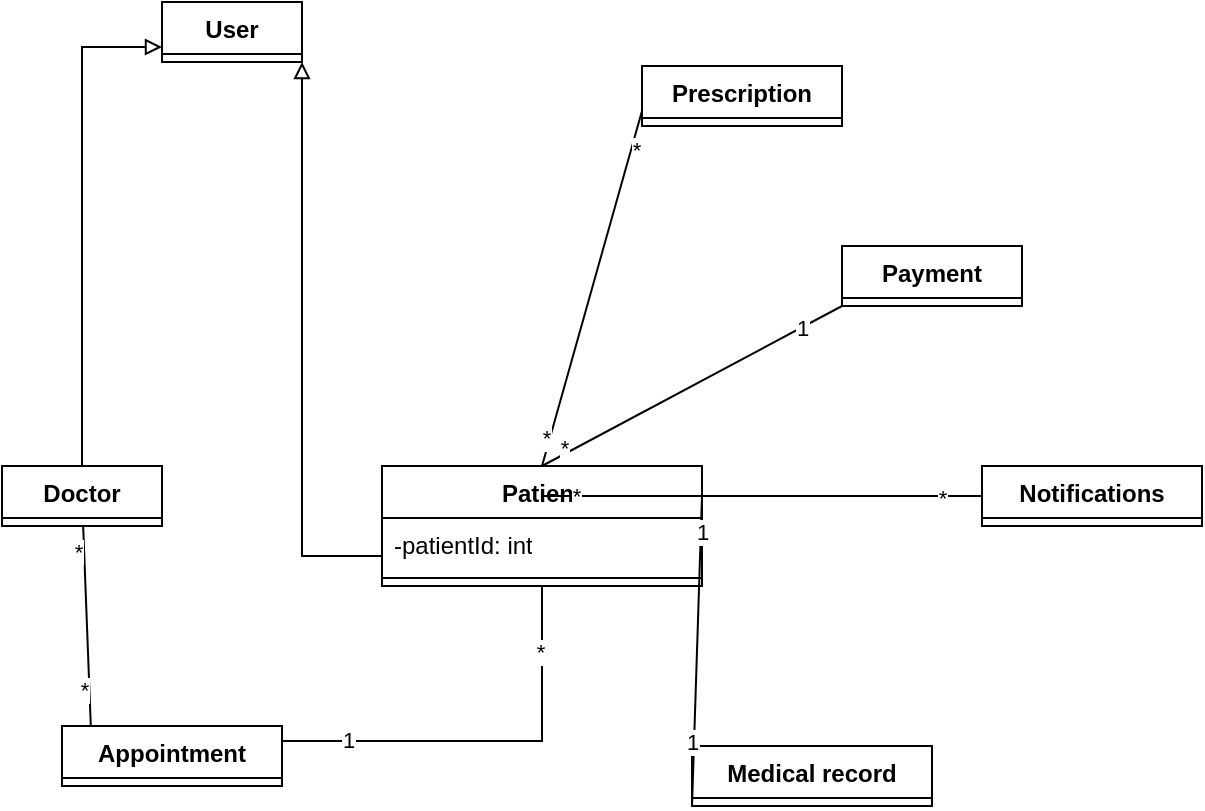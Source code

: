 <mxfile>
    <diagram name="Page-1" id="dSKmL4oUxCnzYx8rvPA9">
        <mxGraphModel dx="413" dy="1646" grid="1" gridSize="10" guides="1" tooltips="1" connect="1" arrows="1" fold="1" page="1" pageScale="1" pageWidth="850" pageHeight="1100" math="0" shadow="0">
            <root>
                <mxCell id="0"/>
                <mxCell id="1" parent="0"/>
                <mxCell id="2bNn71X7VvuAA_RfTQMo-1" value="User" style="swimlane;fontStyle=1;align=center;verticalAlign=top;childLayout=stackLayout;horizontal=1;startSize=26;horizontalStack=0;resizeParent=1;resizeParentMax=0;resizeLast=0;collapsible=1;marginBottom=0;whiteSpace=wrap;html=1;" parent="1" vertex="1" collapsed="1">
                    <mxGeometry x="100" y="-12" width="70" height="30" as="geometry">
                        <mxRectangle x="100" y="-12" width="280" height="372" as="alternateBounds"/>
                    </mxGeometry>
                </mxCell>
                <mxCell id="2bNn71X7VvuAA_RfTQMo-2" value="-userId: int" style="text;strokeColor=none;fillColor=none;align=left;verticalAlign=top;spacingLeft=4;spacingRight=4;overflow=hidden;rotatable=0;points=[[0,0.5],[1,0.5]];portConstraint=eastwest;whiteSpace=wrap;html=1;" parent="2bNn71X7VvuAA_RfTQMo-1" vertex="1">
                    <mxGeometry y="26" width="280" height="26" as="geometry"/>
                </mxCell>
                <mxCell id="2bNn71X7VvuAA_RfTQMo-5" value="-name: string" style="text;strokeColor=none;fillColor=none;align=left;verticalAlign=top;spacingLeft=4;spacingRight=4;overflow=hidden;rotatable=0;points=[[0,0.5],[1,0.5]];portConstraint=eastwest;whiteSpace=wrap;html=1;" parent="2bNn71X7VvuAA_RfTQMo-1" vertex="1">
                    <mxGeometry y="52" width="280" height="26" as="geometry"/>
                </mxCell>
                <mxCell id="2bNn71X7VvuAA_RfTQMo-6" value="-email: string" style="text;strokeColor=none;fillColor=none;align=left;verticalAlign=top;spacingLeft=4;spacingRight=4;overflow=hidden;rotatable=0;points=[[0,0.5],[1,0.5]];portConstraint=eastwest;whiteSpace=wrap;html=1;" parent="2bNn71X7VvuAA_RfTQMo-1" vertex="1">
                    <mxGeometry y="78" width="280" height="26" as="geometry"/>
                </mxCell>
                <mxCell id="2bNn71X7VvuAA_RfTQMo-7" value="-password: string" style="text;strokeColor=none;fillColor=none;align=left;verticalAlign=top;spacingLeft=4;spacingRight=4;overflow=hidden;rotatable=0;points=[[0,0.5],[1,0.5]];portConstraint=eastwest;whiteSpace=wrap;html=1;" parent="2bNn71X7VvuAA_RfTQMo-1" vertex="1">
                    <mxGeometry y="104" width="280" height="26" as="geometry"/>
                </mxCell>
                <mxCell id="2bNn71X7VvuAA_RfTQMo-9" value="-status: string" style="text;strokeColor=none;fillColor=none;align=left;verticalAlign=top;spacingLeft=4;spacingRight=4;overflow=hidden;rotatable=0;points=[[0,0.5],[1,0.5]];portConstraint=eastwest;whiteSpace=wrap;html=1;" parent="2bNn71X7VvuAA_RfTQMo-1" vertex="1">
                    <mxGeometry y="130" width="280" height="26" as="geometry"/>
                </mxCell>
                <mxCell id="2bNn71X7VvuAA_RfTQMo-11" value="-lastLogin: date" style="text;strokeColor=none;fillColor=none;align=left;verticalAlign=top;spacingLeft=4;spacingRight=4;overflow=hidden;rotatable=0;points=[[0,0.5],[1,0.5]];portConstraint=eastwest;whiteSpace=wrap;html=1;" parent="2bNn71X7VvuAA_RfTQMo-1" vertex="1">
                    <mxGeometry y="156" width="280" height="26" as="geometry"/>
                </mxCell>
                <mxCell id="2bNn71X7VvuAA_RfTQMo-8" value="-role: string" style="text;strokeColor=none;fillColor=none;align=left;verticalAlign=top;spacingLeft=4;spacingRight=4;overflow=hidden;rotatable=0;points=[[0,0.5],[1,0.5]];portConstraint=eastwest;whiteSpace=wrap;html=1;" parent="2bNn71X7VvuAA_RfTQMo-1" vertex="1">
                    <mxGeometry y="182" width="280" height="26" as="geometry"/>
                </mxCell>
                <mxCell id="2bNn71X7VvuAA_RfTQMo-3" value="" style="line;strokeWidth=1;fillColor=none;align=left;verticalAlign=middle;spacingTop=-1;spacingLeft=3;spacingRight=3;rotatable=0;labelPosition=right;points=[];portConstraint=eastwest;strokeColor=inherit;" parent="2bNn71X7VvuAA_RfTQMo-1" vertex="1">
                    <mxGeometry y="208" width="280" height="8" as="geometry"/>
                </mxCell>
                <mxCell id="2bNn71X7VvuAA_RfTQMo-4" value="+createDoctorProfile(): void" style="text;strokeColor=none;fillColor=none;align=left;verticalAlign=top;spacingLeft=4;spacingRight=4;overflow=hidden;rotatable=0;points=[[0,0.5],[1,0.5]];portConstraint=eastwest;whiteSpace=wrap;html=1;" parent="2bNn71X7VvuAA_RfTQMo-1" vertex="1">
                    <mxGeometry y="216" width="280" height="26" as="geometry"/>
                </mxCell>
                <mxCell id="2bNn71X7VvuAA_RfTQMo-12" value="+updateDoctorprofile:void" style="text;strokeColor=none;fillColor=none;align=left;verticalAlign=top;spacingLeft=4;spacingRight=4;overflow=hidden;rotatable=0;points=[[0,0.5],[1,0.5]];portConstraint=eastwest;whiteSpace=wrap;html=1;" parent="2bNn71X7VvuAA_RfTQMo-1" vertex="1">
                    <mxGeometry y="242" width="280" height="26" as="geometry"/>
                </mxCell>
                <mxCell id="2bNn71X7VvuAA_RfTQMo-13" value="+makePrescription():&amp;nbsp; void" style="text;strokeColor=none;fillColor=none;align=left;verticalAlign=top;spacingLeft=4;spacingRight=4;overflow=hidden;rotatable=0;points=[[0,0.5],[1,0.5]];portConstraint=eastwest;whiteSpace=wrap;html=1;" parent="2bNn71X7VvuAA_RfTQMo-1" vertex="1">
                    <mxGeometry y="268" width="280" height="26" as="geometry"/>
                </mxCell>
                <mxCell id="2bNn71X7VvuAA_RfTQMo-14" value="+scheduleAppointment" style="text;strokeColor=none;fillColor=none;align=left;verticalAlign=top;spacingLeft=4;spacingRight=4;overflow=hidden;rotatable=0;points=[[0,0.5],[1,0.5]];portConstraint=eastwest;whiteSpace=wrap;html=1;" parent="2bNn71X7VvuAA_RfTQMo-1" vertex="1">
                    <mxGeometry y="294" width="280" height="26" as="geometry"/>
                </mxCell>
                <mxCell id="2bNn71X7VvuAA_RfTQMo-15" value="+cancelAppointment()" style="text;strokeColor=none;fillColor=none;align=left;verticalAlign=top;spacingLeft=4;spacingRight=4;overflow=hidden;rotatable=0;points=[[0,0.5],[1,0.5]];portConstraint=eastwest;whiteSpace=wrap;html=1;" parent="2bNn71X7VvuAA_RfTQMo-1" vertex="1">
                    <mxGeometry y="320" width="280" height="26" as="geometry"/>
                </mxCell>
                <mxCell id="2bNn71X7VvuAA_RfTQMo-16" value="+makePayment()" style="text;strokeColor=none;fillColor=none;align=left;verticalAlign=top;spacingLeft=4;spacingRight=4;overflow=hidden;rotatable=0;points=[[0,0.5],[1,0.5]];portConstraint=eastwest;whiteSpace=wrap;html=1;" parent="2bNn71X7VvuAA_RfTQMo-1" vertex="1">
                    <mxGeometry y="346" width="280" height="26" as="geometry"/>
                </mxCell>
                <mxCell id="2bNn71X7VvuAA_RfTQMo-17" value="Appointment" style="swimlane;fontStyle=1;align=center;verticalAlign=top;childLayout=stackLayout;horizontal=1;startSize=26;horizontalStack=0;resizeParent=1;resizeParentMax=0;resizeLast=0;collapsible=1;marginBottom=0;whiteSpace=wrap;html=1;" parent="1" collapsed="1" vertex="1">
                    <mxGeometry x="50" y="350" width="110" height="30" as="geometry">
                        <mxRectangle x="50" y="350" width="290" height="242" as="alternateBounds"/>
                    </mxGeometry>
                </mxCell>
                <mxCell id="2bNn71X7VvuAA_RfTQMo-18" value="-appointmentId: int" style="text;strokeColor=none;fillColor=none;align=left;verticalAlign=top;spacingLeft=4;spacingRight=4;overflow=hidden;rotatable=0;points=[[0,0.5],[1,0.5]];portConstraint=eastwest;whiteSpace=wrap;html=1;" parent="2bNn71X7VvuAA_RfTQMo-17" vertex="1">
                    <mxGeometry y="26" width="290" height="26" as="geometry"/>
                </mxCell>
                <mxCell id="2bNn71X7VvuAA_RfTQMo-21" value="-title: string" style="text;strokeColor=none;fillColor=none;align=left;verticalAlign=top;spacingLeft=4;spacingRight=4;overflow=hidden;rotatable=0;points=[[0,0.5],[1,0.5]];portConstraint=eastwest;whiteSpace=wrap;html=1;" parent="2bNn71X7VvuAA_RfTQMo-17" vertex="1">
                    <mxGeometry y="52" width="290" height="26" as="geometry"/>
                </mxCell>
                <mxCell id="2bNn71X7VvuAA_RfTQMo-22" value="-description: string" style="text;strokeColor=none;fillColor=none;align=left;verticalAlign=top;spacingLeft=4;spacingRight=4;overflow=hidden;rotatable=0;points=[[0,0.5],[1,0.5]];portConstraint=eastwest;whiteSpace=wrap;html=1;" parent="2bNn71X7VvuAA_RfTQMo-17" vertex="1">
                    <mxGeometry y="78" width="290" height="26" as="geometry"/>
                </mxCell>
                <mxCell id="2bNn71X7VvuAA_RfTQMo-23" value="-date: Date" style="text;strokeColor=none;fillColor=none;align=left;verticalAlign=top;spacingLeft=4;spacingRight=4;overflow=hidden;rotatable=0;points=[[0,0.5],[1,0.5]];portConstraint=eastwest;whiteSpace=wrap;html=1;" parent="2bNn71X7VvuAA_RfTQMo-17" vertex="1">
                    <mxGeometry y="104" width="290" height="26" as="geometry"/>
                </mxCell>
                <mxCell id="2bNn71X7VvuAA_RfTQMo-24" value="-doctorId: doctorId" style="text;strokeColor=none;fillColor=none;align=left;verticalAlign=top;spacingLeft=4;spacingRight=4;overflow=hidden;rotatable=0;points=[[0,0.5],[1,0.5]];portConstraint=eastwest;whiteSpace=wrap;html=1;" parent="2bNn71X7VvuAA_RfTQMo-17" vertex="1">
                    <mxGeometry y="130" width="290" height="26" as="geometry"/>
                </mxCell>
                <mxCell id="2bNn71X7VvuAA_RfTQMo-34" value="-patientId: doctorId" style="text;strokeColor=none;fillColor=none;align=left;verticalAlign=top;spacingLeft=4;spacingRight=4;overflow=hidden;rotatable=0;points=[[0,0.5],[1,0.5]];portConstraint=eastwest;whiteSpace=wrap;html=1;" parent="2bNn71X7VvuAA_RfTQMo-17" vertex="1">
                    <mxGeometry y="156" width="290" height="26" as="geometry"/>
                </mxCell>
                <mxCell id="2bNn71X7VvuAA_RfTQMo-19" value="" style="line;strokeWidth=1;fillColor=none;align=left;verticalAlign=middle;spacingTop=-1;spacingLeft=3;spacingRight=3;rotatable=0;labelPosition=right;points=[];portConstraint=eastwest;strokeColor=inherit;" parent="2bNn71X7VvuAA_RfTQMo-17" vertex="1">
                    <mxGeometry y="182" width="290" height="8" as="geometry"/>
                </mxCell>
                <mxCell id="2bNn71X7VvuAA_RfTQMo-20" value="+postponeAppointment(appointmentId): void" style="text;strokeColor=none;fillColor=none;align=left;verticalAlign=top;spacingLeft=4;spacingRight=4;overflow=hidden;rotatable=0;points=[[0,0.5],[1,0.5]];portConstraint=eastwest;whiteSpace=wrap;html=1;" parent="2bNn71X7VvuAA_RfTQMo-17" vertex="1">
                    <mxGeometry y="190" width="290" height="26" as="geometry"/>
                </mxCell>
                <mxCell id="2bNn71X7VvuAA_RfTQMo-25" value="+check appointment(appointmentId): void" style="text;strokeColor=none;fillColor=none;align=left;verticalAlign=top;spacingLeft=4;spacingRight=4;overflow=hidden;rotatable=0;points=[[0,0.5],[1,0.5]];portConstraint=eastwest;whiteSpace=wrap;html=1;" parent="2bNn71X7VvuAA_RfTQMo-17" vertex="1">
                    <mxGeometry y="216" width="290" height="26" as="geometry"/>
                </mxCell>
                <mxCell id="2bNn71X7VvuAA_RfTQMo-26" value="Prescription" style="swimlane;fontStyle=1;align=center;verticalAlign=top;childLayout=stackLayout;horizontal=1;startSize=26;horizontalStack=0;resizeParent=1;resizeParentMax=0;resizeLast=0;collapsible=1;marginBottom=0;whiteSpace=wrap;html=1;" parent="1" collapsed="1" vertex="1">
                    <mxGeometry x="340" y="20" width="100" height="30" as="geometry">
                        <mxRectangle x="310" y="40" width="250" height="242" as="alternateBounds"/>
                    </mxGeometry>
                </mxCell>
                <mxCell id="2bNn71X7VvuAA_RfTQMo-27" value="-prescriptionId: int" style="text;strokeColor=none;fillColor=none;align=left;verticalAlign=top;spacingLeft=4;spacingRight=4;overflow=hidden;rotatable=0;points=[[0,0.5],[1,0.5]];portConstraint=eastwest;whiteSpace=wrap;html=1;" parent="2bNn71X7VvuAA_RfTQMo-26" vertex="1">
                    <mxGeometry y="26" width="250" height="26" as="geometry"/>
                </mxCell>
                <mxCell id="2bNn71X7VvuAA_RfTQMo-30" value="-title: string" style="text;strokeColor=none;fillColor=none;align=left;verticalAlign=top;spacingLeft=4;spacingRight=4;overflow=hidden;rotatable=0;points=[[0,0.5],[1,0.5]];portConstraint=eastwest;whiteSpace=wrap;html=1;" parent="2bNn71X7VvuAA_RfTQMo-26" vertex="1">
                    <mxGeometry y="52" width="250" height="26" as="geometry"/>
                </mxCell>
                <mxCell id="2bNn71X7VvuAA_RfTQMo-31" value="-date: Date" style="text;strokeColor=none;fillColor=none;align=left;verticalAlign=top;spacingLeft=4;spacingRight=4;overflow=hidden;rotatable=0;points=[[0,0.5],[1,0.5]];portConstraint=eastwest;whiteSpace=wrap;html=1;" parent="2bNn71X7VvuAA_RfTQMo-26" vertex="1">
                    <mxGeometry y="78" width="250" height="26" as="geometry"/>
                </mxCell>
                <mxCell id="2bNn71X7VvuAA_RfTQMo-32" value="-description: string" style="text;strokeColor=none;fillColor=none;align=left;verticalAlign=top;spacingLeft=4;spacingRight=4;overflow=hidden;rotatable=0;points=[[0,0.5],[1,0.5]];portConstraint=eastwest;whiteSpace=wrap;html=1;" parent="2bNn71X7VvuAA_RfTQMo-26" vertex="1">
                    <mxGeometry y="104" width="250" height="26" as="geometry"/>
                </mxCell>
                <mxCell id="2bNn71X7VvuAA_RfTQMo-33" value="-doctorId: doctorId" style="text;strokeColor=none;fillColor=none;align=left;verticalAlign=top;spacingLeft=4;spacingRight=4;overflow=hidden;rotatable=0;points=[[0,0.5],[1,0.5]];portConstraint=eastwest;whiteSpace=wrap;html=1;" parent="2bNn71X7VvuAA_RfTQMo-26" vertex="1">
                    <mxGeometry y="130" width="250" height="26" as="geometry"/>
                </mxCell>
                <mxCell id="2bNn71X7VvuAA_RfTQMo-35" value="patientId: patientId" style="text;strokeColor=none;fillColor=none;align=left;verticalAlign=top;spacingLeft=4;spacingRight=4;overflow=hidden;rotatable=0;points=[[0,0.5],[1,0.5]];portConstraint=eastwest;whiteSpace=wrap;html=1;" parent="2bNn71X7VvuAA_RfTQMo-26" vertex="1">
                    <mxGeometry y="156" width="250" height="26" as="geometry"/>
                </mxCell>
                <mxCell id="2bNn71X7VvuAA_RfTQMo-28" value="" style="line;strokeWidth=1;fillColor=none;align=left;verticalAlign=middle;spacingTop=-1;spacingLeft=3;spacingRight=3;rotatable=0;labelPosition=right;points=[];portConstraint=eastwest;strokeColor=inherit;" parent="2bNn71X7VvuAA_RfTQMo-26" vertex="1">
                    <mxGeometry y="182" width="250" height="8" as="geometry"/>
                </mxCell>
                <mxCell id="2bNn71X7VvuAA_RfTQMo-36" value="+updatePrescription(prescritionId): void" style="text;strokeColor=none;fillColor=none;align=left;verticalAlign=top;spacingLeft=4;spacingRight=4;overflow=hidden;rotatable=0;points=[[0,0.5],[1,0.5]];portConstraint=eastwest;whiteSpace=wrap;html=1;" parent="2bNn71X7VvuAA_RfTQMo-26" vertex="1">
                    <mxGeometry y="190" width="250" height="26" as="geometry"/>
                </mxCell>
                <mxCell id="2bNn71X7VvuAA_RfTQMo-29" value="+checkPrescription(prescriptionId):void" style="text;strokeColor=none;fillColor=none;align=left;verticalAlign=top;spacingLeft=4;spacingRight=4;overflow=hidden;rotatable=0;points=[[0,0.5],[1,0.5]];portConstraint=eastwest;whiteSpace=wrap;html=1;" parent="2bNn71X7VvuAA_RfTQMo-26" vertex="1">
                    <mxGeometry y="216" width="250" height="26" as="geometry"/>
                </mxCell>
                <mxCell id="2bNn71X7VvuAA_RfTQMo-37" value="Payment" style="swimlane;fontStyle=1;align=center;verticalAlign=top;childLayout=stackLayout;horizontal=1;startSize=26;horizontalStack=0;resizeParent=1;resizeParentMax=0;resizeLast=0;collapsible=1;marginBottom=0;whiteSpace=wrap;html=1;" parent="1" collapsed="1" vertex="1">
                    <mxGeometry x="440" y="110" width="90" height="30" as="geometry">
                        <mxRectangle x="470" y="50" width="230" height="190" as="alternateBounds"/>
                    </mxGeometry>
                </mxCell>
                <mxCell id="2bNn71X7VvuAA_RfTQMo-38" value="-paymentId: int" style="text;strokeColor=none;fillColor=none;align=left;verticalAlign=top;spacingLeft=4;spacingRight=4;overflow=hidden;rotatable=0;points=[[0,0.5],[1,0.5]];portConstraint=eastwest;whiteSpace=wrap;html=1;" parent="2bNn71X7VvuAA_RfTQMo-37" vertex="1">
                    <mxGeometry y="26" width="230" height="26" as="geometry"/>
                </mxCell>
                <mxCell id="2bNn71X7VvuAA_RfTQMo-41" value="-title: string" style="text;strokeColor=none;fillColor=none;align=left;verticalAlign=top;spacingLeft=4;spacingRight=4;overflow=hidden;rotatable=0;points=[[0,0.5],[1,0.5]];portConstraint=eastwest;whiteSpace=wrap;html=1;" parent="2bNn71X7VvuAA_RfTQMo-37" vertex="1">
                    <mxGeometry y="52" width="230" height="26" as="geometry"/>
                </mxCell>
                <mxCell id="2bNn71X7VvuAA_RfTQMo-42" value="-date: Date" style="text;strokeColor=none;fillColor=none;align=left;verticalAlign=top;spacingLeft=4;spacingRight=4;overflow=hidden;rotatable=0;points=[[0,0.5],[1,0.5]];portConstraint=eastwest;whiteSpace=wrap;html=1;" parent="2bNn71X7VvuAA_RfTQMo-37" vertex="1">
                    <mxGeometry y="78" width="230" height="26" as="geometry"/>
                </mxCell>
                <mxCell id="2bNn71X7VvuAA_RfTQMo-43" value="-amount: float" style="text;strokeColor=none;fillColor=none;align=left;verticalAlign=top;spacingLeft=4;spacingRight=4;overflow=hidden;rotatable=0;points=[[0,0.5],[1,0.5]];portConstraint=eastwest;whiteSpace=wrap;html=1;" parent="2bNn71X7VvuAA_RfTQMo-37" vertex="1">
                    <mxGeometry y="104" width="230" height="26" as="geometry"/>
                </mxCell>
                <mxCell id="2bNn71X7VvuAA_RfTQMo-44" value="-prescriptionId: prescriptionId" style="text;strokeColor=none;fillColor=none;align=left;verticalAlign=top;spacingLeft=4;spacingRight=4;overflow=hidden;rotatable=0;points=[[0,0.5],[1,0.5]];portConstraint=eastwest;whiteSpace=wrap;html=1;" parent="2bNn71X7VvuAA_RfTQMo-37" vertex="1">
                    <mxGeometry y="130" width="230" height="26" as="geometry"/>
                </mxCell>
                <mxCell id="2bNn71X7VvuAA_RfTQMo-39" value="" style="line;strokeWidth=1;fillColor=none;align=left;verticalAlign=middle;spacingTop=-1;spacingLeft=3;spacingRight=3;rotatable=0;labelPosition=right;points=[];portConstraint=eastwest;strokeColor=inherit;" parent="2bNn71X7VvuAA_RfTQMo-37" vertex="1">
                    <mxGeometry y="156" width="230" height="8" as="geometry"/>
                </mxCell>
                <mxCell id="2bNn71X7VvuAA_RfTQMo-40" value="+checkPayement(paymentId): void" style="text;strokeColor=none;fillColor=none;align=left;verticalAlign=top;spacingLeft=4;spacingRight=4;overflow=hidden;rotatable=0;points=[[0,0.5],[1,0.5]];portConstraint=eastwest;whiteSpace=wrap;html=1;" parent="2bNn71X7VvuAA_RfTQMo-37" vertex="1">
                    <mxGeometry y="164" width="230" height="26" as="geometry"/>
                </mxCell>
                <mxCell id="2bNn71X7VvuAA_RfTQMo-45" value="Medical record" style="swimlane;fontStyle=1;align=center;verticalAlign=top;childLayout=stackLayout;horizontal=1;startSize=26;horizontalStack=0;resizeParent=1;resizeParentMax=0;resizeLast=0;collapsible=1;marginBottom=0;whiteSpace=wrap;html=1;" parent="1" collapsed="1" vertex="1">
                    <mxGeometry x="365" y="360" width="120" height="30" as="geometry">
                        <mxRectangle x="20" y="130" width="240" height="320" as="alternateBounds"/>
                    </mxGeometry>
                </mxCell>
                <mxCell id="2bNn71X7VvuAA_RfTQMo-46" value="-recordId: int" style="text;strokeColor=none;fillColor=none;align=left;verticalAlign=top;spacingLeft=4;spacingRight=4;overflow=hidden;rotatable=0;points=[[0,0.5],[1,0.5]];portConstraint=eastwest;whiteSpace=wrap;html=1;" parent="2bNn71X7VvuAA_RfTQMo-45" vertex="1">
                    <mxGeometry y="26" width="240" height="26" as="geometry"/>
                </mxCell>
                <mxCell id="2bNn71X7VvuAA_RfTQMo-49" value="-title: string" style="text;strokeColor=none;fillColor=none;align=left;verticalAlign=top;spacingLeft=4;spacingRight=4;overflow=hidden;rotatable=0;points=[[0,0.5],[1,0.5]];portConstraint=eastwest;whiteSpace=wrap;html=1;" parent="2bNn71X7VvuAA_RfTQMo-45" vertex="1">
                    <mxGeometry y="52" width="240" height="26" as="geometry"/>
                </mxCell>
                <mxCell id="2bNn71X7VvuAA_RfTQMo-52" value="-severity: int" style="text;strokeColor=none;fillColor=none;align=left;verticalAlign=top;spacingLeft=4;spacingRight=4;overflow=hidden;rotatable=0;points=[[0,0.5],[1,0.5]];portConstraint=eastwest;whiteSpace=wrap;html=1;" parent="2bNn71X7VvuAA_RfTQMo-45" vertex="1">
                    <mxGeometry y="78" width="240" height="26" as="geometry"/>
                </mxCell>
                <mxCell id="2bNn71X7VvuAA_RfTQMo-51" value="-sickness: string" style="text;strokeColor=none;fillColor=none;align=left;verticalAlign=top;spacingLeft=4;spacingRight=4;overflow=hidden;rotatable=0;points=[[0,0.5],[1,0.5]];portConstraint=eastwest;whiteSpace=wrap;html=1;" parent="2bNn71X7VvuAA_RfTQMo-45" vertex="1">
                    <mxGeometry y="104" width="240" height="26" as="geometry"/>
                </mxCell>
                <mxCell id="2bNn71X7VvuAA_RfTQMo-50" value="-date: date" style="text;strokeColor=none;fillColor=none;align=left;verticalAlign=top;spacingLeft=4;spacingRight=4;overflow=hidden;rotatable=0;points=[[0,0.5],[1,0.5]];portConstraint=eastwest;whiteSpace=wrap;html=1;" parent="2bNn71X7VvuAA_RfTQMo-45" vertex="1">
                    <mxGeometry y="130" width="240" height="26" as="geometry"/>
                </mxCell>
                <mxCell id="2bNn71X7VvuAA_RfTQMo-53" value="-description: string" style="text;strokeColor=none;fillColor=none;align=left;verticalAlign=top;spacingLeft=4;spacingRight=4;overflow=hidden;rotatable=0;points=[[0,0.5],[1,0.5]];portConstraint=eastwest;whiteSpace=wrap;html=1;" parent="2bNn71X7VvuAA_RfTQMo-45" vertex="1">
                    <mxGeometry y="156" width="240" height="26" as="geometry"/>
                </mxCell>
                <mxCell id="2bNn71X7VvuAA_RfTQMo-54" value="-patientId: patientId" style="text;strokeColor=none;fillColor=none;align=left;verticalAlign=top;spacingLeft=4;spacingRight=4;overflow=hidden;rotatable=0;points=[[0,0.5],[1,0.5]];portConstraint=eastwest;whiteSpace=wrap;html=1;" parent="2bNn71X7VvuAA_RfTQMo-45" vertex="1">
                    <mxGeometry y="182" width="240" height="26" as="geometry"/>
                </mxCell>
                <mxCell id="2bNn71X7VvuAA_RfTQMo-55" value="-doctorId: doctorId" style="text;strokeColor=none;fillColor=none;align=left;verticalAlign=top;spacingLeft=4;spacingRight=4;overflow=hidden;rotatable=0;points=[[0,0.5],[1,0.5]];portConstraint=eastwest;whiteSpace=wrap;html=1;" parent="2bNn71X7VvuAA_RfTQMo-45" vertex="1">
                    <mxGeometry y="208" width="240" height="26" as="geometry"/>
                </mxCell>
                <mxCell id="2bNn71X7VvuAA_RfTQMo-47" value="" style="line;strokeWidth=1;fillColor=none;align=left;verticalAlign=middle;spacingTop=-1;spacingLeft=3;spacingRight=3;rotatable=0;labelPosition=right;points=[];portConstraint=eastwest;strokeColor=inherit;" parent="2bNn71X7VvuAA_RfTQMo-45" vertex="1">
                    <mxGeometry y="234" width="240" height="8" as="geometry"/>
                </mxCell>
                <mxCell id="2bNn71X7VvuAA_RfTQMo-48" value="+addmedicalRecord(recordId):void" style="text;strokeColor=none;fillColor=none;align=left;verticalAlign=top;spacingLeft=4;spacingRight=4;overflow=hidden;rotatable=0;points=[[0,0.5],[1,0.5]];portConstraint=eastwest;whiteSpace=wrap;html=1;" parent="2bNn71X7VvuAA_RfTQMo-45" vertex="1">
                    <mxGeometry y="242" width="240" height="26" as="geometry"/>
                </mxCell>
                <mxCell id="2bNn71X7VvuAA_RfTQMo-56" value="+deleteMedicalRecord(recordId):void" style="text;strokeColor=none;fillColor=none;align=left;verticalAlign=top;spacingLeft=4;spacingRight=4;overflow=hidden;rotatable=0;points=[[0,0.5],[1,0.5]];portConstraint=eastwest;whiteSpace=wrap;html=1;" parent="2bNn71X7VvuAA_RfTQMo-45" vertex="1">
                    <mxGeometry y="268" width="240" height="26" as="geometry"/>
                </mxCell>
                <mxCell id="2bNn71X7VvuAA_RfTQMo-57" value="+updateMedicalRecord(recordId):void" style="text;strokeColor=none;fillColor=none;align=left;verticalAlign=top;spacingLeft=4;spacingRight=4;overflow=hidden;rotatable=0;points=[[0,0.5],[1,0.5]];portConstraint=eastwest;whiteSpace=wrap;html=1;" parent="2bNn71X7VvuAA_RfTQMo-45" vertex="1">
                    <mxGeometry y="294" width="240" height="26" as="geometry"/>
                </mxCell>
                <mxCell id="2bNn71X7VvuAA_RfTQMo-58" value="Notifications" style="swimlane;fontStyle=1;align=center;verticalAlign=top;childLayout=stackLayout;horizontal=1;startSize=26;horizontalStack=0;resizeParent=1;resizeParentMax=0;resizeLast=0;collapsible=1;marginBottom=0;whiteSpace=wrap;html=1;" parent="1" collapsed="1" vertex="1">
                    <mxGeometry x="510" y="220" width="110" height="30" as="geometry">
                        <mxRectangle x="350" y="140" width="160" height="216" as="alternateBounds"/>
                    </mxGeometry>
                </mxCell>
                <mxCell id="2bNn71X7VvuAA_RfTQMo-59" value="-notificationId: int" style="text;strokeColor=none;fillColor=none;align=left;verticalAlign=top;spacingLeft=4;spacingRight=4;overflow=hidden;rotatable=0;points=[[0,0.5],[1,0.5]];portConstraint=eastwest;whiteSpace=wrap;html=1;" parent="2bNn71X7VvuAA_RfTQMo-58" vertex="1">
                    <mxGeometry y="26" width="160" height="26" as="geometry"/>
                </mxCell>
                <mxCell id="2bNn71X7VvuAA_RfTQMo-62" value="-title: string" style="text;strokeColor=none;fillColor=none;align=left;verticalAlign=top;spacingLeft=4;spacingRight=4;overflow=hidden;rotatable=0;points=[[0,0.5],[1,0.5]];portConstraint=eastwest;whiteSpace=wrap;html=1;" parent="2bNn71X7VvuAA_RfTQMo-58" vertex="1">
                    <mxGeometry y="52" width="160" height="26" as="geometry"/>
                </mxCell>
                <mxCell id="2bNn71X7VvuAA_RfTQMo-63" value="-time: DateTime" style="text;strokeColor=none;fillColor=none;align=left;verticalAlign=top;spacingLeft=4;spacingRight=4;overflow=hidden;rotatable=0;points=[[0,0.5],[1,0.5]];portConstraint=eastwest;whiteSpace=wrap;html=1;" parent="2bNn71X7VvuAA_RfTQMo-58" vertex="1">
                    <mxGeometry y="78" width="160" height="26" as="geometry"/>
                </mxCell>
                <mxCell id="2bNn71X7VvuAA_RfTQMo-64" value="-description: string" style="text;strokeColor=none;fillColor=none;align=left;verticalAlign=top;spacingLeft=4;spacingRight=4;overflow=hidden;rotatable=0;points=[[0,0.5],[1,0.5]];portConstraint=eastwest;whiteSpace=wrap;html=1;" parent="2bNn71X7VvuAA_RfTQMo-58" vertex="1">
                    <mxGeometry y="104" width="160" height="26" as="geometry"/>
                </mxCell>
                <mxCell id="2bNn71X7VvuAA_RfTQMo-65" value="-userId: userId" style="text;strokeColor=none;fillColor=none;align=left;verticalAlign=top;spacingLeft=4;spacingRight=4;overflow=hidden;rotatable=0;points=[[0,0.5],[1,0.5]];portConstraint=eastwest;whiteSpace=wrap;html=1;" parent="2bNn71X7VvuAA_RfTQMo-58" vertex="1">
                    <mxGeometry y="130" width="160" height="26" as="geometry"/>
                </mxCell>
                <mxCell id="2bNn71X7VvuAA_RfTQMo-60" value="" style="line;strokeWidth=1;fillColor=none;align=left;verticalAlign=middle;spacingTop=-1;spacingLeft=3;spacingRight=3;rotatable=0;labelPosition=right;points=[];portConstraint=eastwest;strokeColor=inherit;" parent="2bNn71X7VvuAA_RfTQMo-58" vertex="1">
                    <mxGeometry y="156" width="160" height="8" as="geometry"/>
                </mxCell>
                <mxCell id="2bNn71X7VvuAA_RfTQMo-61" value="+sendNotification(): void" style="text;strokeColor=none;fillColor=none;align=left;verticalAlign=top;spacingLeft=4;spacingRight=4;overflow=hidden;rotatable=0;points=[[0,0.5],[1,0.5]];portConstraint=eastwest;whiteSpace=wrap;html=1;" parent="2bNn71X7VvuAA_RfTQMo-58" vertex="1">
                    <mxGeometry y="164" width="160" height="26" as="geometry"/>
                </mxCell>
                <mxCell id="2bNn71X7VvuAA_RfTQMo-66" value="+checkNotification(): void" style="text;strokeColor=none;fillColor=none;align=left;verticalAlign=top;spacingLeft=4;spacingRight=4;overflow=hidden;rotatable=0;points=[[0,0.5],[1,0.5]];portConstraint=eastwest;whiteSpace=wrap;html=1;" parent="2bNn71X7VvuAA_RfTQMo-58" vertex="1">
                    <mxGeometry y="190" width="160" height="26" as="geometry"/>
                </mxCell>
                <mxCell id="2bNn71X7VvuAA_RfTQMo-10" value="-contact: string" style="text;strokeColor=none;fillColor=none;align=left;verticalAlign=top;spacingLeft=4;spacingRight=4;overflow=hidden;rotatable=0;points=[[0,0.5],[1,0.5]];portConstraint=eastwest;whiteSpace=wrap;html=1;" parent="2bNn71X7VvuAA_RfTQMo-58" vertex="1">
                    <mxGeometry x="-85" y="-10" width="280" height="26" as="geometry"/>
                </mxCell>
                <mxCell id="2bNn71X7VvuAA_RfTQMo-67" value="Patient" style="swimlane;fontStyle=1;align=center;verticalAlign=top;childLayout=stackLayout;horizontal=1;startSize=26;horizontalStack=0;resizeParent=1;resizeParentMax=0;resizeLast=0;collapsible=1;marginBottom=0;whiteSpace=wrap;html=1;" parent="1" vertex="1">
                    <mxGeometry x="210" y="220" width="160" height="60" as="geometry">
                        <mxRectangle x="210" y="220" width="80" height="30" as="alternateBounds"/>
                    </mxGeometry>
                </mxCell>
                <mxCell id="2bNn71X7VvuAA_RfTQMo-68" value="-patientId: int" style="text;strokeColor=none;fillColor=none;align=left;verticalAlign=top;spacingLeft=4;spacingRight=4;overflow=hidden;rotatable=0;points=[[0,0.5],[1,0.5]];portConstraint=eastwest;whiteSpace=wrap;html=1;" parent="2bNn71X7VvuAA_RfTQMo-67" vertex="1">
                    <mxGeometry y="26" width="160" height="26" as="geometry"/>
                </mxCell>
                <mxCell id="2bNn71X7VvuAA_RfTQMo-69" value="" style="line;strokeWidth=1;fillColor=none;align=left;verticalAlign=middle;spacingTop=-1;spacingLeft=3;spacingRight=3;rotatable=0;labelPosition=right;points=[];portConstraint=eastwest;strokeColor=inherit;" parent="2bNn71X7VvuAA_RfTQMo-67" vertex="1">
                    <mxGeometry y="52" width="160" height="8" as="geometry"/>
                </mxCell>
                <mxCell id="2bNn71X7VvuAA_RfTQMo-71" value="Doctor" style="swimlane;fontStyle=1;align=center;verticalAlign=top;childLayout=stackLayout;horizontal=1;startSize=26;horizontalStack=0;resizeParent=1;resizeParentMax=0;resizeLast=0;collapsible=1;marginBottom=0;whiteSpace=wrap;html=1;" parent="1" collapsed="1" vertex="1">
                    <mxGeometry x="20" y="220" width="80" height="30" as="geometry">
                        <mxRectangle x="110" y="270" width="160" height="60" as="alternateBounds"/>
                    </mxGeometry>
                </mxCell>
                <mxCell id="2bNn71X7VvuAA_RfTQMo-72" value="-doctorId: int" style="text;strokeColor=none;fillColor=none;align=left;verticalAlign=top;spacingLeft=4;spacingRight=4;overflow=hidden;rotatable=0;points=[[0,0.5],[1,0.5]];portConstraint=eastwest;whiteSpace=wrap;html=1;" parent="2bNn71X7VvuAA_RfTQMo-71" vertex="1">
                    <mxGeometry y="26" width="160" height="26" as="geometry"/>
                </mxCell>
                <mxCell id="2bNn71X7VvuAA_RfTQMo-73" value="" style="line;strokeWidth=1;fillColor=none;align=left;verticalAlign=middle;spacingTop=-1;spacingLeft=3;spacingRight=3;rotatable=0;labelPosition=right;points=[];portConstraint=eastwest;strokeColor=inherit;" parent="2bNn71X7VvuAA_RfTQMo-71" vertex="1">
                    <mxGeometry y="52" width="160" height="8" as="geometry"/>
                </mxCell>
                <mxCell id="2bNn71X7VvuAA_RfTQMo-75" value="" style="endArrow=block;html=1;rounded=0;endFill=0;exitX=0;exitY=0.75;exitDx=0;exitDy=0;entryX=1;entryY=1;entryDx=0;entryDy=0;edgeStyle=orthogonalEdgeStyle;" parent="1" source="2bNn71X7VvuAA_RfTQMo-67" target="2bNn71X7VvuAA_RfTQMo-1" edge="1">
                    <mxGeometry width="50" height="50" relative="1" as="geometry">
                        <mxPoint x="70" y="230" as="sourcePoint"/>
                        <mxPoint x="80" y="100" as="targetPoint"/>
                    </mxGeometry>
                </mxCell>
                <mxCell id="2bNn71X7VvuAA_RfTQMo-76" value="" style="endArrow=block;html=1;rounded=0;entryX=0;entryY=0.75;entryDx=0;entryDy=0;edgeStyle=orthogonalEdgeStyle;endFill=0;" parent="1" source="2bNn71X7VvuAA_RfTQMo-71" target="2bNn71X7VvuAA_RfTQMo-1" edge="1">
                    <mxGeometry width="50" height="50" relative="1" as="geometry">
                        <mxPoint x="170" y="270" as="sourcePoint"/>
                        <mxPoint x="220" y="220" as="targetPoint"/>
                    </mxGeometry>
                </mxCell>
                <mxCell id="2bNn71X7VvuAA_RfTQMo-77" value="" style="endArrow=none;html=1;rounded=0;exitX=1;exitY=0.25;exitDx=0;exitDy=0;entryX=0.5;entryY=1;entryDx=0;entryDy=0;edgeStyle=orthogonalEdgeStyle;" parent="1" source="2bNn71X7VvuAA_RfTQMo-17" target="2bNn71X7VvuAA_RfTQMo-67" edge="1">
                    <mxGeometry width="50" height="50" relative="1" as="geometry">
                        <mxPoint x="420" y="210" as="sourcePoint"/>
                        <mxPoint x="78" y="250" as="targetPoint"/>
                    </mxGeometry>
                </mxCell>
                <mxCell id="2bNn71X7VvuAA_RfTQMo-79" value="*" style="edgeLabel;html=1;align=center;verticalAlign=middle;resizable=0;points=[];" parent="2bNn71X7VvuAA_RfTQMo-77" connectable="0" vertex="1">
                    <mxGeometry x="0.68" y="1" relative="1" as="geometry">
                        <mxPoint as="offset"/>
                    </mxGeometry>
                </mxCell>
                <mxCell id="2bNn71X7VvuAA_RfTQMo-80" value="1" style="edgeLabel;html=1;align=center;verticalAlign=middle;resizable=0;points=[];" parent="2bNn71X7VvuAA_RfTQMo-77" connectable="0" vertex="1">
                    <mxGeometry x="-0.68" y="1" relative="1" as="geometry">
                        <mxPoint as="offset"/>
                    </mxGeometry>
                </mxCell>
                <mxCell id="2bNn71X7VvuAA_RfTQMo-78" value="" style="endArrow=none;html=1;rounded=0;exitX=0.131;exitY=0;exitDx=0;exitDy=0;exitPerimeter=0;" parent="1" source="2bNn71X7VvuAA_RfTQMo-17" target="2bNn71X7VvuAA_RfTQMo-71" edge="1">
                    <mxGeometry width="50" height="50" relative="1" as="geometry">
                        <mxPoint x="60" y="340" as="sourcePoint"/>
                        <mxPoint x="440" y="160" as="targetPoint"/>
                    </mxGeometry>
                </mxCell>
                <mxCell id="2bNn71X7VvuAA_RfTQMo-81" value="*" style="edgeLabel;html=1;align=center;verticalAlign=middle;resizable=0;points=[];" parent="2bNn71X7VvuAA_RfTQMo-78" connectable="0" vertex="1">
                    <mxGeometry x="0.74" y="3" relative="1" as="geometry">
                        <mxPoint as="offset"/>
                    </mxGeometry>
                </mxCell>
                <mxCell id="2bNn71X7VvuAA_RfTQMo-82" value="*" style="edgeLabel;html=1;align=center;verticalAlign=middle;resizable=0;points=[];" parent="2bNn71X7VvuAA_RfTQMo-78" connectable="0" vertex="1">
                    <mxGeometry x="-0.64" y="3" relative="1" as="geometry">
                        <mxPoint as="offset"/>
                    </mxGeometry>
                </mxCell>
                <mxCell id="2bNn71X7VvuAA_RfTQMo-83" value="" style="endArrow=none;html=1;rounded=0;exitX=1;exitY=0.25;exitDx=0;exitDy=0;entryX=0;entryY=1;entryDx=0;entryDy=0;" parent="1" source="2bNn71X7VvuAA_RfTQMo-67" target="2bNn71X7VvuAA_RfTQMo-45" edge="1">
                    <mxGeometry width="50" height="50" relative="1" as="geometry">
                        <mxPoint x="390" y="210" as="sourcePoint"/>
                        <mxPoint x="440" y="160" as="targetPoint"/>
                    </mxGeometry>
                </mxCell>
                <mxCell id="2bNn71X7VvuAA_RfTQMo-84" value="1" style="edgeLabel;html=1;align=center;verticalAlign=middle;resizable=0;points=[];" parent="2bNn71X7VvuAA_RfTQMo-83" connectable="0" vertex="1">
                    <mxGeometry x="-0.774" relative="1" as="geometry">
                        <mxPoint as="offset"/>
                    </mxGeometry>
                </mxCell>
                <mxCell id="2bNn71X7VvuAA_RfTQMo-85" value="1" style="edgeLabel;html=1;align=center;verticalAlign=middle;resizable=0;points=[];" parent="2bNn71X7VvuAA_RfTQMo-83" connectable="0" vertex="1">
                    <mxGeometry x="0.578" y="-1" relative="1" as="geometry">
                        <mxPoint as="offset"/>
                    </mxGeometry>
                </mxCell>
                <mxCell id="2bNn71X7VvuAA_RfTQMo-86" value="" style="endArrow=none;html=1;rounded=0;exitX=0.5;exitY=0;exitDx=0;exitDy=0;entryX=0;entryY=0.75;entryDx=0;entryDy=0;" parent="1" source="2bNn71X7VvuAA_RfTQMo-67" target="2bNn71X7VvuAA_RfTQMo-26" edge="1">
                    <mxGeometry width="50" height="50" relative="1" as="geometry">
                        <mxPoint x="390" y="210" as="sourcePoint"/>
                        <mxPoint x="440" y="160" as="targetPoint"/>
                    </mxGeometry>
                </mxCell>
                <mxCell id="2bNn71X7VvuAA_RfTQMo-87" value="*" style="edgeLabel;html=1;align=center;verticalAlign=middle;resizable=0;points=[];" parent="2bNn71X7VvuAA_RfTQMo-86" connectable="0" vertex="1">
                    <mxGeometry x="0.79" y="-2" relative="1" as="geometry">
                        <mxPoint as="offset"/>
                    </mxGeometry>
                </mxCell>
                <mxCell id="2bNn71X7VvuAA_RfTQMo-88" value="*" style="edgeLabel;html=1;align=center;verticalAlign=middle;resizable=0;points=[];" parent="2bNn71X7VvuAA_RfTQMo-86" connectable="0" vertex="1">
                    <mxGeometry x="-0.833" y="3" relative="1" as="geometry">
                        <mxPoint y="1" as="offset"/>
                    </mxGeometry>
                </mxCell>
                <mxCell id="2bNn71X7VvuAA_RfTQMo-89" value="" style="endArrow=none;html=1;rounded=0;entryX=0;entryY=1;entryDx=0;entryDy=0;" parent="1" target="2bNn71X7VvuAA_RfTQMo-37" edge="1">
                    <mxGeometry width="50" height="50" relative="1" as="geometry">
                        <mxPoint x="290" y="220" as="sourcePoint"/>
                        <mxPoint x="440" y="160" as="targetPoint"/>
                    </mxGeometry>
                </mxCell>
                <mxCell id="2bNn71X7VvuAA_RfTQMo-90" value="1" style="edgeLabel;html=1;align=center;verticalAlign=middle;resizable=0;points=[];" parent="2bNn71X7VvuAA_RfTQMo-89" connectable="0" vertex="1">
                    <mxGeometry x="0.734" relative="1" as="geometry">
                        <mxPoint as="offset"/>
                    </mxGeometry>
                </mxCell>
                <mxCell id="2bNn71X7VvuAA_RfTQMo-91" value="*" style="edgeLabel;html=1;align=center;verticalAlign=middle;resizable=0;points=[];" parent="2bNn71X7VvuAA_RfTQMo-89" connectable="0" vertex="1">
                    <mxGeometry x="-0.844" y="3" relative="1" as="geometry">
                        <mxPoint as="offset"/>
                    </mxGeometry>
                </mxCell>
                <mxCell id="2bNn71X7VvuAA_RfTQMo-92" value="" style="endArrow=none;html=1;rounded=0;entryX=0;entryY=0.5;entryDx=0;entryDy=0;" parent="1" target="2bNn71X7VvuAA_RfTQMo-58" edge="1">
                    <mxGeometry width="50" height="50" relative="1" as="geometry">
                        <mxPoint x="290" y="235" as="sourcePoint"/>
                        <mxPoint x="440" y="160" as="targetPoint"/>
                    </mxGeometry>
                </mxCell>
                <mxCell id="2bNn71X7VvuAA_RfTQMo-93" value="*" style="edgeLabel;html=1;align=center;verticalAlign=middle;resizable=0;points=[];" parent="2bNn71X7VvuAA_RfTQMo-92" connectable="0" vertex="1">
                    <mxGeometry x="0.82" y="-1" relative="1" as="geometry">
                        <mxPoint as="offset"/>
                    </mxGeometry>
                </mxCell>
                <mxCell id="2bNn71X7VvuAA_RfTQMo-94" value="*" style="edgeLabel;html=1;align=center;verticalAlign=middle;resizable=0;points=[];" parent="2bNn71X7VvuAA_RfTQMo-92" connectable="0" vertex="1">
                    <mxGeometry x="-0.844" relative="1" as="geometry">
                        <mxPoint as="offset"/>
                    </mxGeometry>
                </mxCell>
            </root>
        </mxGraphModel>
    </diagram>
</mxfile>
